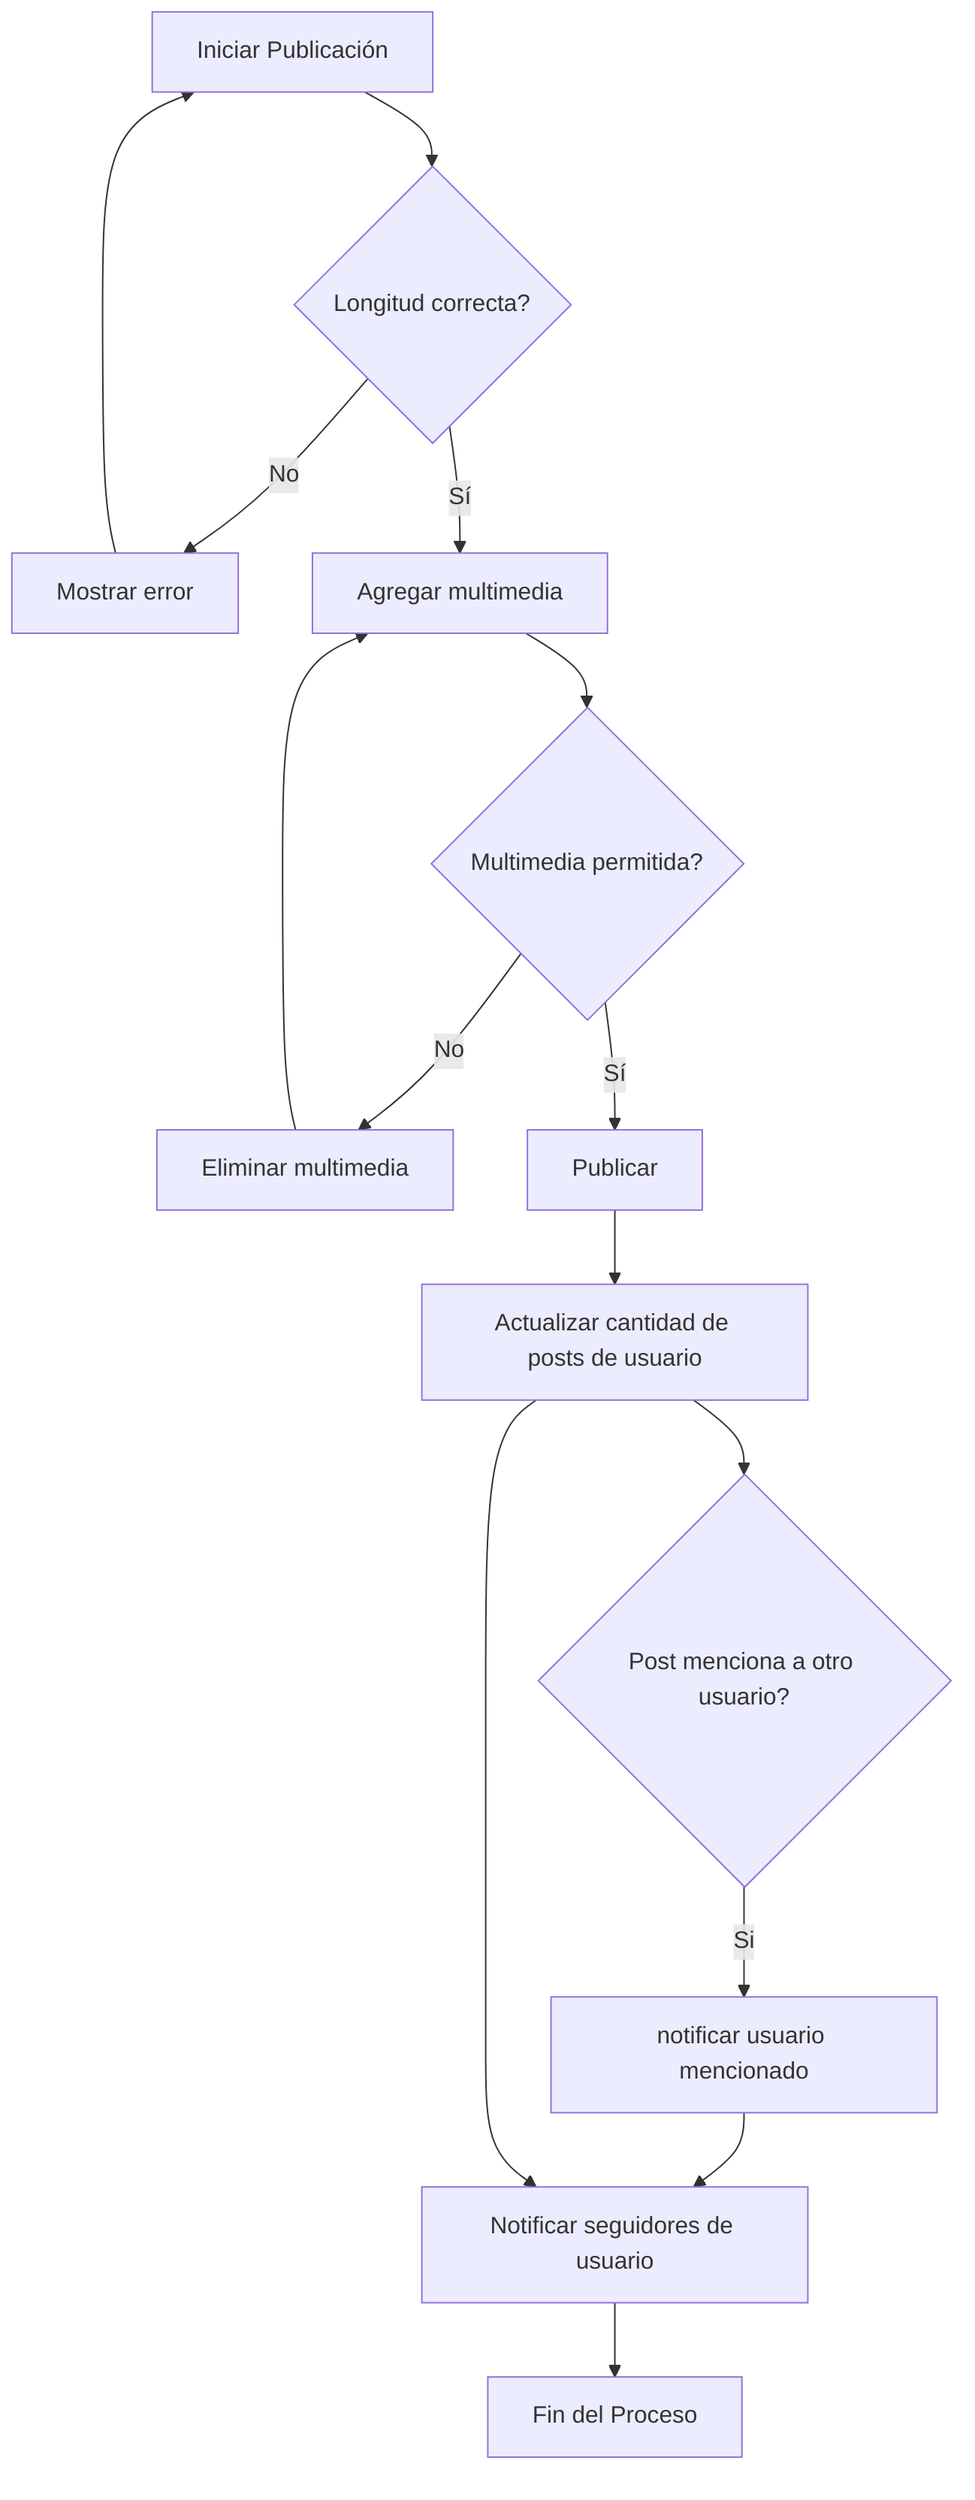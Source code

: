 flowchart TD
    A[Iniciar Publicación] --> B{Longitud correcta?}
    B -->|No| C[Mostrar error]
    C --> A
    B -->|Sí| F[Agregar multimedia]
    F --> G{Multimedia permitida?}
    G -->|No| H[Eliminar multimedia]
    H --> F
    G -->|Sí| I[Publicar]
    I --> J[Actualizar cantidad de posts de usuario]
    J --> J0{Post menciona a otro usuario?}
        J0 -->|Si| j0.1[notificar usuario mencionado]
        j0.1 --> J1
    J --> J1[Notificar seguidores de usuario]
    J1 --> K[Fin del Proceso]